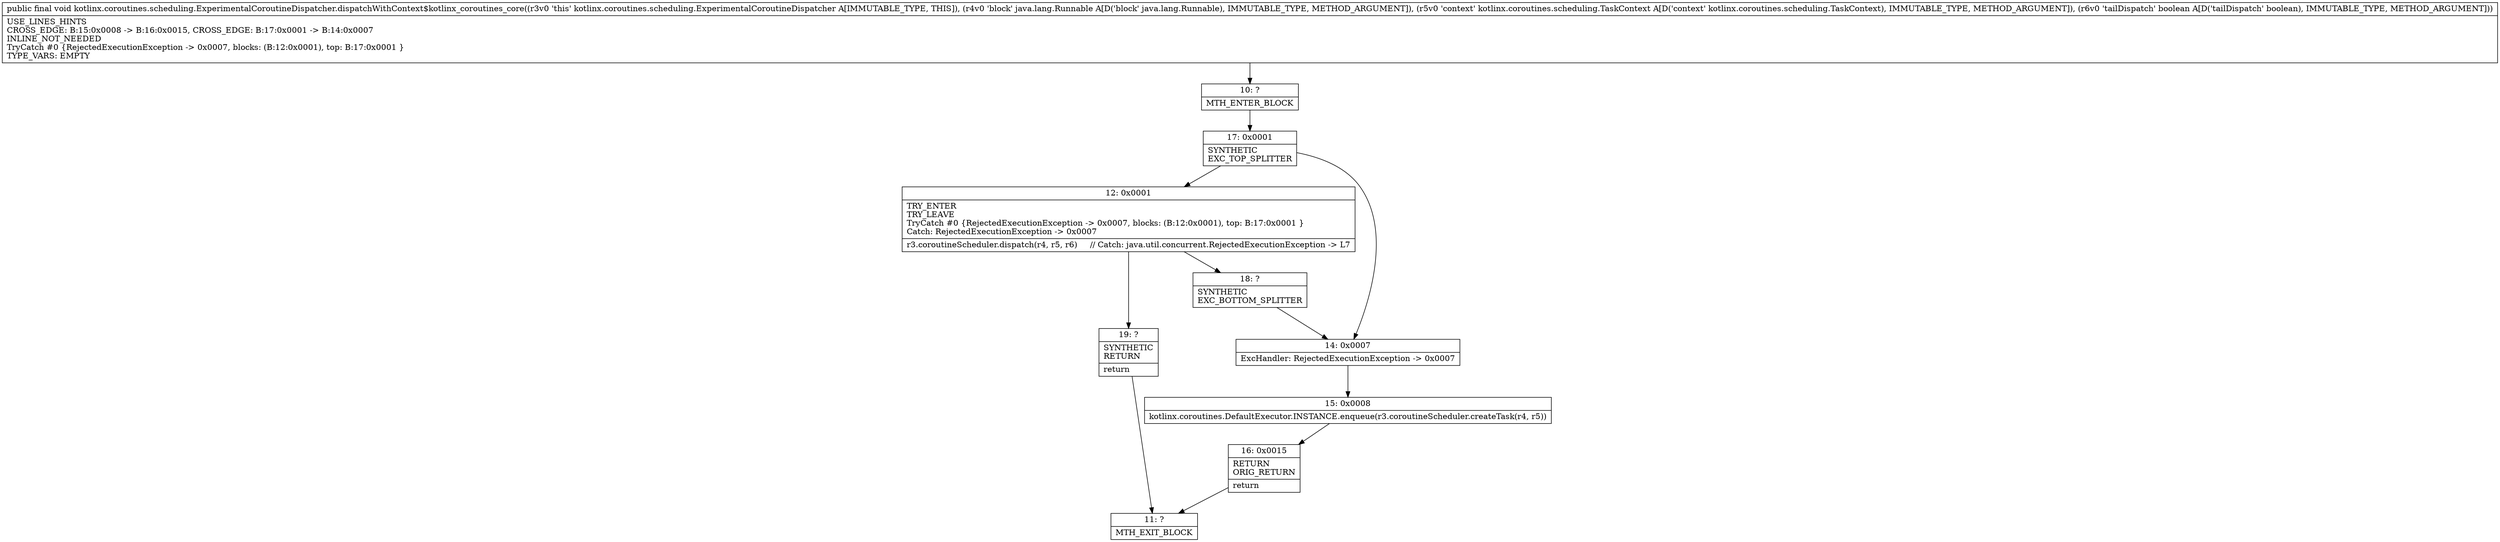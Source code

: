 digraph "CFG forkotlinx.coroutines.scheduling.ExperimentalCoroutineDispatcher.dispatchWithContext$kotlinx_coroutines_core(Ljava\/lang\/Runnable;Lkotlinx\/coroutines\/scheduling\/TaskContext;Z)V" {
Node_10 [shape=record,label="{10\:\ ?|MTH_ENTER_BLOCK\l}"];
Node_17 [shape=record,label="{17\:\ 0x0001|SYNTHETIC\lEXC_TOP_SPLITTER\l}"];
Node_12 [shape=record,label="{12\:\ 0x0001|TRY_ENTER\lTRY_LEAVE\lTryCatch #0 \{RejectedExecutionException \-\> 0x0007, blocks: (B:12:0x0001), top: B:17:0x0001 \}\lCatch: RejectedExecutionException \-\> 0x0007\l|r3.coroutineScheduler.dispatch(r4, r5, r6)     \/\/ Catch: java.util.concurrent.RejectedExecutionException \-\> L7\l}"];
Node_18 [shape=record,label="{18\:\ ?|SYNTHETIC\lEXC_BOTTOM_SPLITTER\l}"];
Node_19 [shape=record,label="{19\:\ ?|SYNTHETIC\lRETURN\l|return\l}"];
Node_11 [shape=record,label="{11\:\ ?|MTH_EXIT_BLOCK\l}"];
Node_14 [shape=record,label="{14\:\ 0x0007|ExcHandler: RejectedExecutionException \-\> 0x0007\l}"];
Node_15 [shape=record,label="{15\:\ 0x0008|kotlinx.coroutines.DefaultExecutor.INSTANCE.enqueue(r3.coroutineScheduler.createTask(r4, r5))\l}"];
Node_16 [shape=record,label="{16\:\ 0x0015|RETURN\lORIG_RETURN\l|return\l}"];
MethodNode[shape=record,label="{public final void kotlinx.coroutines.scheduling.ExperimentalCoroutineDispatcher.dispatchWithContext$kotlinx_coroutines_core((r3v0 'this' kotlinx.coroutines.scheduling.ExperimentalCoroutineDispatcher A[IMMUTABLE_TYPE, THIS]), (r4v0 'block' java.lang.Runnable A[D('block' java.lang.Runnable), IMMUTABLE_TYPE, METHOD_ARGUMENT]), (r5v0 'context' kotlinx.coroutines.scheduling.TaskContext A[D('context' kotlinx.coroutines.scheduling.TaskContext), IMMUTABLE_TYPE, METHOD_ARGUMENT]), (r6v0 'tailDispatch' boolean A[D('tailDispatch' boolean), IMMUTABLE_TYPE, METHOD_ARGUMENT]))  | USE_LINES_HINTS\lCROSS_EDGE: B:15:0x0008 \-\> B:16:0x0015, CROSS_EDGE: B:17:0x0001 \-\> B:14:0x0007\lINLINE_NOT_NEEDED\lTryCatch #0 \{RejectedExecutionException \-\> 0x0007, blocks: (B:12:0x0001), top: B:17:0x0001 \}\lTYPE_VARS: EMPTY\l}"];
MethodNode -> Node_10;Node_10 -> Node_17;
Node_17 -> Node_12;
Node_17 -> Node_14;
Node_12 -> Node_18;
Node_12 -> Node_19;
Node_18 -> Node_14;
Node_19 -> Node_11;
Node_14 -> Node_15;
Node_15 -> Node_16;
Node_16 -> Node_11;
}

